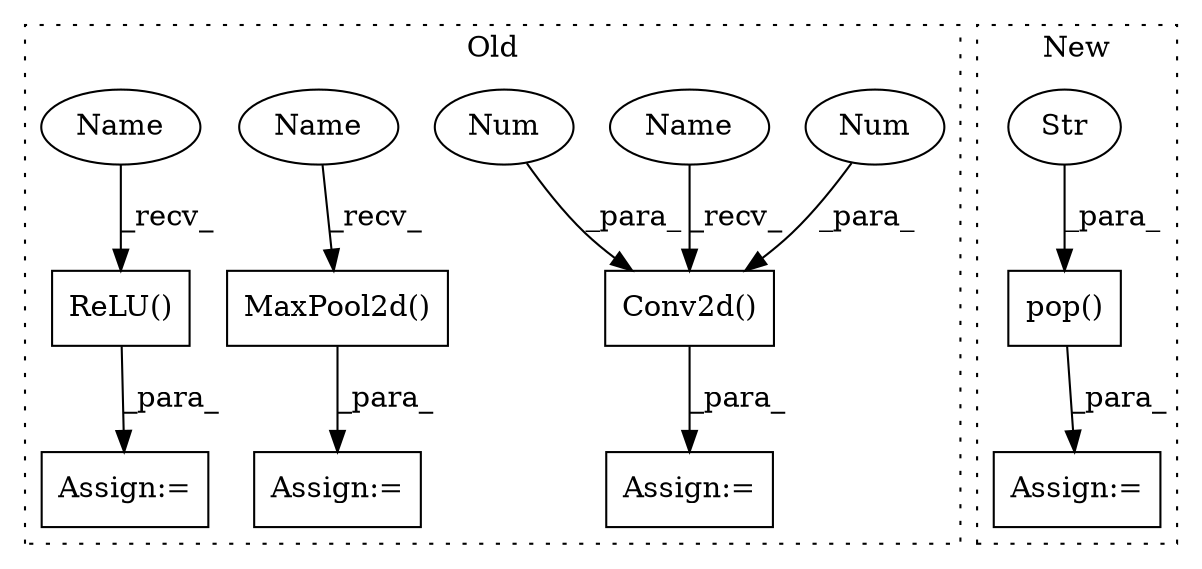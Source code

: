digraph G {
subgraph cluster0 {
1 [label="ReLU()" a="75" s="9103" l="21" shape="box"];
5 [label="MaxPool2d()" a="75" s="9148" l="48" shape="box"];
6 [label="Conv2d()" a="75" s="8821,8849" l="23,49" shape="box"];
7 [label="Num" a="76" s="8844" l="1" shape="ellipse"];
8 [label="Num" a="76" s="8847" l="2" shape="ellipse"];
9 [label="Assign:=" a="68" s="9100" l="3" shape="box"];
10 [label="Assign:=" a="68" s="8818" l="3" shape="box"];
11 [label="Assign:=" a="68" s="9145" l="3" shape="box"];
12 [label="Name" a="87" s="9148" l="2" shape="ellipse"];
13 [label="Name" a="87" s="8821" l="2" shape="ellipse"];
14 [label="Name" a="87" s="9103" l="2" shape="ellipse"];
label = "Old";
style="dotted";
}
subgraph cluster1 {
2 [label="pop()" a="75" s="8646,8666" l="14,1" shape="box"];
3 [label="Assign:=" a="68" s="8643" l="3" shape="box"];
4 [label="Str" a="66" s="8660" l="6" shape="ellipse"];
label = "New";
style="dotted";
}
1 -> 9 [label="_para_"];
2 -> 3 [label="_para_"];
4 -> 2 [label="_para_"];
5 -> 11 [label="_para_"];
6 -> 10 [label="_para_"];
7 -> 6 [label="_para_"];
8 -> 6 [label="_para_"];
12 -> 5 [label="_recv_"];
13 -> 6 [label="_recv_"];
14 -> 1 [label="_recv_"];
}